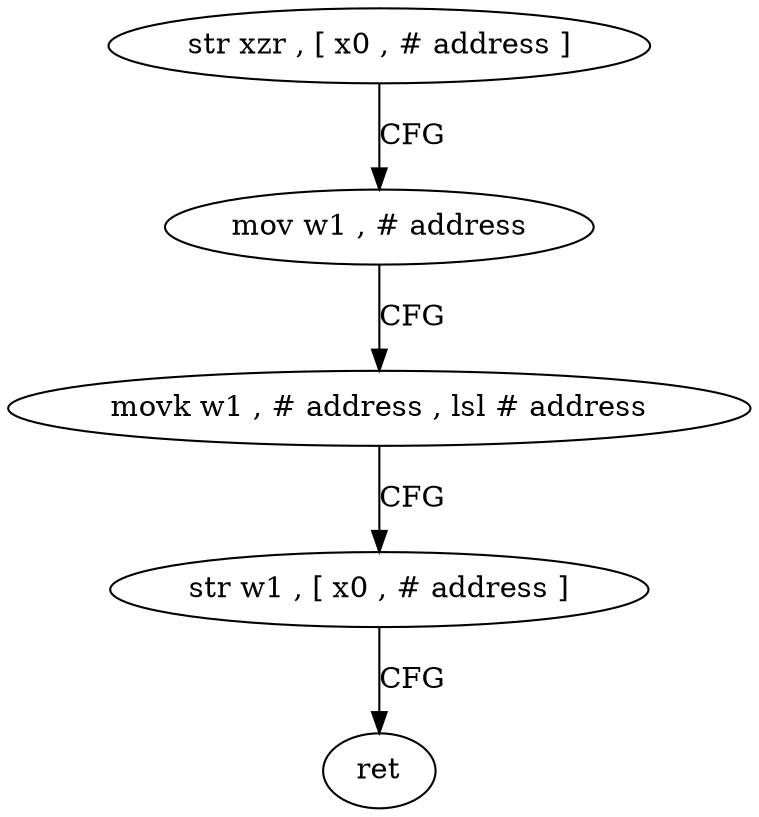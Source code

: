 digraph "func" {
"4395284" [label = "str xzr , [ x0 , # address ]" ]
"4395288" [label = "mov w1 , # address" ]
"4395292" [label = "movk w1 , # address , lsl # address" ]
"4395296" [label = "str w1 , [ x0 , # address ]" ]
"4395300" [label = "ret" ]
"4395284" -> "4395288" [ label = "CFG" ]
"4395288" -> "4395292" [ label = "CFG" ]
"4395292" -> "4395296" [ label = "CFG" ]
"4395296" -> "4395300" [ label = "CFG" ]
}
